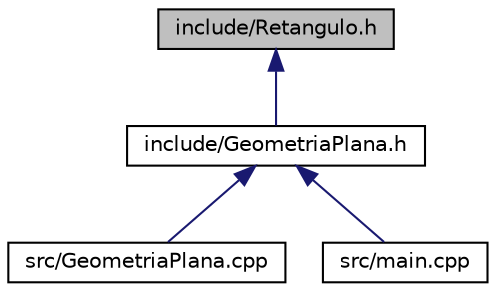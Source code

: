 digraph "include/Retangulo.h"
{
  edge [fontname="Helvetica",fontsize="10",labelfontname="Helvetica",labelfontsize="10"];
  node [fontname="Helvetica",fontsize="10",shape=record];
  Node1 [label="include/Retangulo.h",height=0.2,width=0.4,color="black", fillcolor="grey75", style="filled", fontcolor="black"];
  Node1 -> Node2 [dir="back",color="midnightblue",fontsize="10",style="solid",fontname="Helvetica"];
  Node2 [label="include/GeometriaPlana.h",height=0.2,width=0.4,color="black", fillcolor="white", style="filled",URL="$GeometriaPlana_8h.html",tooltip="Classe responsável por gerenciar os cálculos da geometria plana. "];
  Node2 -> Node3 [dir="back",color="midnightblue",fontsize="10",style="solid",fontname="Helvetica"];
  Node3 [label="src/GeometriaPlana.cpp",height=0.2,width=0.4,color="black", fillcolor="white", style="filled",URL="$GeometriaPlana_8cpp.html",tooltip="Responsável pelo gerenciamento das figuras planas. "];
  Node2 -> Node4 [dir="back",color="midnightblue",fontsize="10",style="solid",fontname="Helvetica"];
  Node4 [label="src/main.cpp",height=0.2,width=0.4,color="black", fillcolor="white", style="filled",URL="$main_8cpp.html",tooltip="Responsável por iniciar o projeto. "];
}
